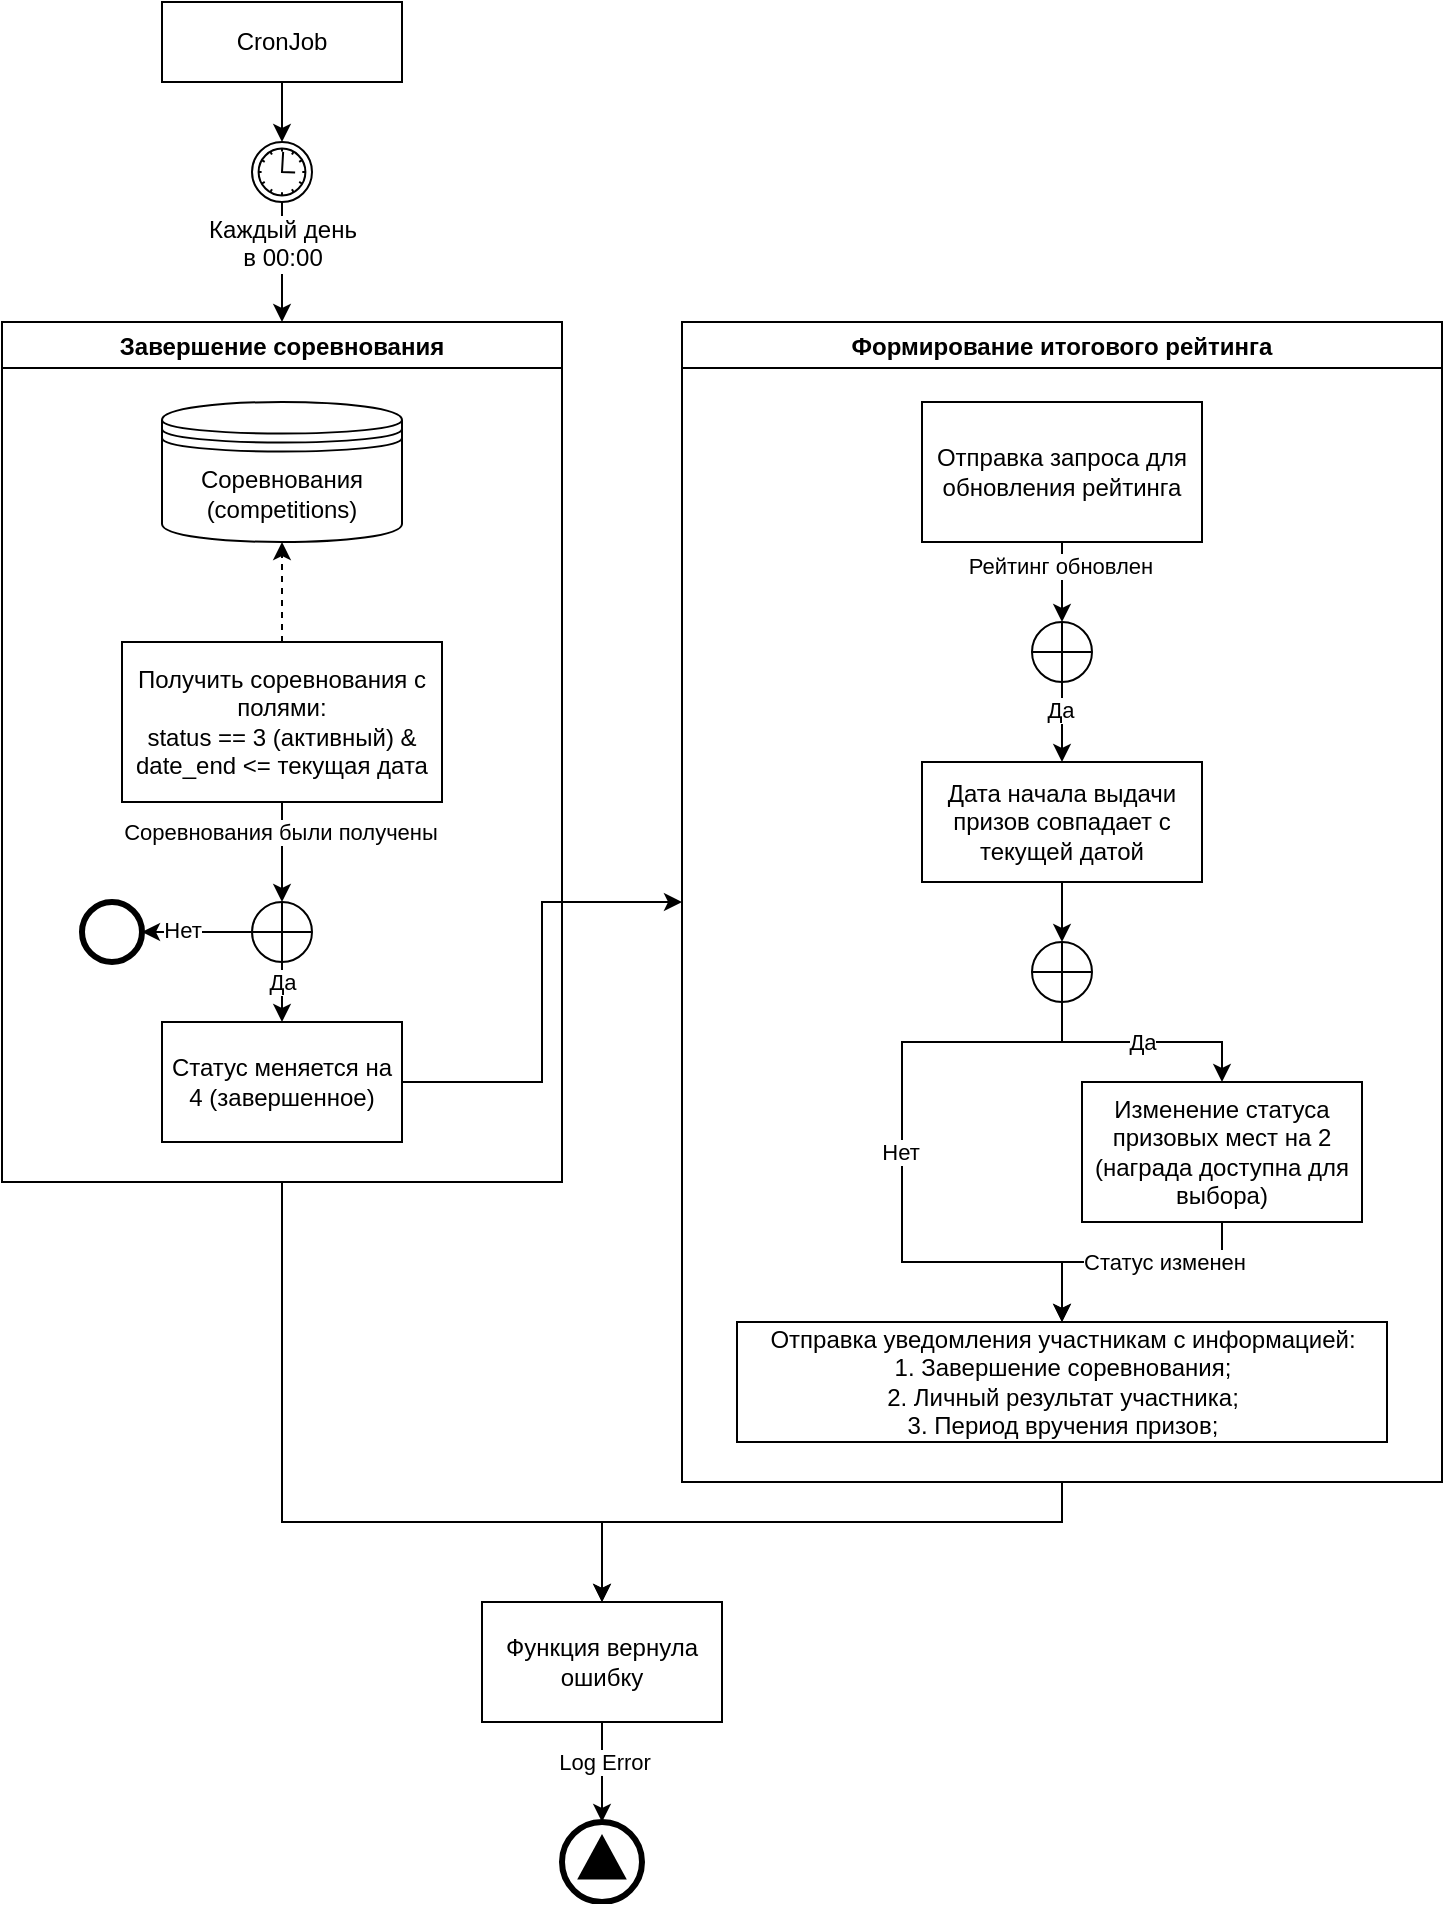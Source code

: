 <mxfile version="22.1.0" type="github" pages="2">
  <diagram name="Автоматическое" id="rTFLxHa7-H2356Gj39lD">
    <mxGraphModel dx="1050" dy="566" grid="1" gridSize="10" guides="1" tooltips="1" connect="1" arrows="1" fold="1" page="1" pageScale="1" pageWidth="1200" pageHeight="1920" math="0" shadow="0">
      <root>
        <mxCell id="0" />
        <mxCell id="1" parent="0" />
        <mxCell id="I0BZ5MYgQuAOKjU0hvNu-1" value="CronJob" style="rounded=0;whiteSpace=wrap;html=1;" parent="1" vertex="1">
          <mxGeometry x="280" y="90" width="120" height="40" as="geometry" />
        </mxCell>
        <mxCell id="dvkRM8WYBEvsr9Kd_wte-4" style="edgeStyle=orthogonalEdgeStyle;rounded=0;orthogonalLoop=1;jettySize=auto;html=1;" parent="1" source="I0BZ5MYgQuAOKjU0hvNu-2" target="dvkRM8WYBEvsr9Kd_wte-2" edge="1">
          <mxGeometry relative="1" as="geometry">
            <Array as="points">
              <mxPoint x="340" y="850" />
              <mxPoint x="500" y="850" />
            </Array>
          </mxGeometry>
        </mxCell>
        <mxCell id="I0BZ5MYgQuAOKjU0hvNu-2" value="Завершение соревнования" style="swimlane;" parent="1" vertex="1">
          <mxGeometry x="200" y="250" width="280" height="430" as="geometry">
            <mxRectangle x="360" y="270" width="110" height="30" as="alternateBounds" />
          </mxGeometry>
        </mxCell>
        <mxCell id="I0BZ5MYgQuAOKjU0hvNu-3" style="edgeStyle=orthogonalEdgeStyle;rounded=0;orthogonalLoop=1;jettySize=auto;html=1;" parent="I0BZ5MYgQuAOKjU0hvNu-2" source="I0BZ5MYgQuAOKjU0hvNu-5" target="I0BZ5MYgQuAOKjU0hvNu-10" edge="1">
          <mxGeometry relative="1" as="geometry" />
        </mxCell>
        <mxCell id="QhLi3HzAALCAmnJ3b3xE-19" value="Соревнования были получены" style="edgeLabel;html=1;align=center;verticalAlign=middle;resizable=0;points=[];" parent="I0BZ5MYgQuAOKjU0hvNu-3" vertex="1" connectable="0">
          <mxGeometry x="-0.412" y="-1" relative="1" as="geometry">
            <mxPoint as="offset" />
          </mxGeometry>
        </mxCell>
        <mxCell id="I0BZ5MYgQuAOKjU0hvNu-4" style="edgeStyle=orthogonalEdgeStyle;rounded=0;orthogonalLoop=1;jettySize=auto;html=1;dashed=1;" parent="I0BZ5MYgQuAOKjU0hvNu-2" source="I0BZ5MYgQuAOKjU0hvNu-5" target="I0BZ5MYgQuAOKjU0hvNu-13" edge="1">
          <mxGeometry relative="1" as="geometry" />
        </mxCell>
        <mxCell id="I0BZ5MYgQuAOKjU0hvNu-5" value="Получить соревнования с полями:&lt;br&gt;status == 3 (активный) &amp;amp;&lt;br&gt;date_end &amp;lt;= текущая дата" style="rounded=0;whiteSpace=wrap;html=1;" parent="I0BZ5MYgQuAOKjU0hvNu-2" vertex="1">
          <mxGeometry x="60" y="160" width="160" height="80" as="geometry" />
        </mxCell>
        <mxCell id="I0BZ5MYgQuAOKjU0hvNu-6" style="edgeStyle=orthogonalEdgeStyle;rounded=0;orthogonalLoop=1;jettySize=auto;html=1;" parent="I0BZ5MYgQuAOKjU0hvNu-2" source="I0BZ5MYgQuAOKjU0hvNu-10" target="I0BZ5MYgQuAOKjU0hvNu-11" edge="1">
          <mxGeometry relative="1" as="geometry" />
        </mxCell>
        <mxCell id="I0BZ5MYgQuAOKjU0hvNu-7" value="Да" style="edgeLabel;html=1;align=center;verticalAlign=middle;resizable=0;points=[];" parent="I0BZ5MYgQuAOKjU0hvNu-6" vertex="1" connectable="0">
          <mxGeometry x="0.2" relative="1" as="geometry">
            <mxPoint as="offset" />
          </mxGeometry>
        </mxCell>
        <mxCell id="I0BZ5MYgQuAOKjU0hvNu-8" style="edgeStyle=orthogonalEdgeStyle;rounded=0;orthogonalLoop=1;jettySize=auto;html=1;" parent="I0BZ5MYgQuAOKjU0hvNu-2" source="I0BZ5MYgQuAOKjU0hvNu-10" target="O16tPhWupmVdZhDdlcyp-1" edge="1">
          <mxGeometry relative="1" as="geometry">
            <mxPoint x="70" y="310" as="targetPoint" />
          </mxGeometry>
        </mxCell>
        <mxCell id="I0BZ5MYgQuAOKjU0hvNu-9" value="Нет" style="edgeLabel;html=1;align=center;verticalAlign=middle;resizable=0;points=[];" parent="I0BZ5MYgQuAOKjU0hvNu-8" vertex="1" connectable="0">
          <mxGeometry x="0.295" y="-1" relative="1" as="geometry">
            <mxPoint as="offset" />
          </mxGeometry>
        </mxCell>
        <mxCell id="I0BZ5MYgQuAOKjU0hvNu-10" value="" style="shape=orEllipse;perimeter=ellipsePerimeter;whiteSpace=wrap;html=1;backgroundOutline=1;" parent="I0BZ5MYgQuAOKjU0hvNu-2" vertex="1">
          <mxGeometry x="125" y="290" width="30" height="30" as="geometry" />
        </mxCell>
        <mxCell id="I0BZ5MYgQuAOKjU0hvNu-11" value="Статус меняется на 4 (завершенное)" style="whiteSpace=wrap;html=1;" parent="I0BZ5MYgQuAOKjU0hvNu-2" vertex="1">
          <mxGeometry x="80" y="350" width="120" height="60" as="geometry" />
        </mxCell>
        <mxCell id="I0BZ5MYgQuAOKjU0hvNu-13" value="Соревнования&lt;br&gt;(competitions)" style="shape=datastore;whiteSpace=wrap;html=1;" parent="I0BZ5MYgQuAOKjU0hvNu-2" vertex="1">
          <mxGeometry x="80" y="40" width="120" height="70" as="geometry" />
        </mxCell>
        <mxCell id="O16tPhWupmVdZhDdlcyp-1" value="" style="points=[[0.145,0.145,0],[0.5,0,0],[0.855,0.145,0],[1,0.5,0],[0.855,0.855,0],[0.5,1,0],[0.145,0.855,0],[0,0.5,0]];shape=mxgraph.bpmn.event;html=1;verticalLabelPosition=bottom;labelBackgroundColor=#ffffff;verticalAlign=top;align=center;perimeter=ellipsePerimeter;outlineConnect=0;aspect=fixed;outline=end;symbol=terminate2;" parent="I0BZ5MYgQuAOKjU0hvNu-2" vertex="1">
          <mxGeometry x="40" y="290" width="30" height="30" as="geometry" />
        </mxCell>
        <mxCell id="I0BZ5MYgQuAOKjU0hvNu-14" style="edgeStyle=orthogonalEdgeStyle;rounded=0;orthogonalLoop=1;jettySize=auto;html=1;" parent="1" source="I0BZ5MYgQuAOKjU0hvNu-15" target="I0BZ5MYgQuAOKjU0hvNu-2" edge="1">
          <mxGeometry relative="1" as="geometry" />
        </mxCell>
        <mxCell id="I0BZ5MYgQuAOKjU0hvNu-15" value="Каждый день&lt;br&gt;в 00:00" style="points=[[0.145,0.145,0],[0.5,0,0],[0.855,0.145,0],[1,0.5,0],[0.855,0.855,0],[0.5,1,0],[0.145,0.855,0],[0,0.5,0]];shape=mxgraph.bpmn.event;html=1;verticalLabelPosition=bottom;labelBackgroundColor=#ffffff;verticalAlign=top;align=center;perimeter=ellipsePerimeter;outlineConnect=0;aspect=fixed;outline=standard;symbol=timer;" parent="1" vertex="1">
          <mxGeometry x="325" y="160" width="30" height="30" as="geometry" />
        </mxCell>
        <mxCell id="I0BZ5MYgQuAOKjU0hvNu-16" style="edgeStyle=orthogonalEdgeStyle;rounded=0;orthogonalLoop=1;jettySize=auto;html=1;" parent="1" source="I0BZ5MYgQuAOKjU0hvNu-1" target="I0BZ5MYgQuAOKjU0hvNu-15" edge="1">
          <mxGeometry relative="1" as="geometry" />
        </mxCell>
        <mxCell id="I0BZ5MYgQuAOKjU0hvNu-17" value="" style="points=[[0.145,0.145,0],[0.5,0,0],[0.855,0.145,0],[1,0.5,0],[0.855,0.855,0],[0.5,1,0],[0.145,0.855,0],[0,0.5,0]];shape=mxgraph.bpmn.event;html=1;verticalLabelPosition=bottom;labelBackgroundColor=#ffffff;verticalAlign=top;align=center;perimeter=ellipsePerimeter;outlineConnect=0;aspect=fixed;outline=end;symbol=signal;" parent="1" vertex="1">
          <mxGeometry x="480" y="1000" width="40" height="40" as="geometry" />
        </mxCell>
        <mxCell id="I0BZ5MYgQuAOKjU0hvNu-18" style="edgeStyle=orthogonalEdgeStyle;rounded=0;orthogonalLoop=1;jettySize=auto;html=1;" parent="1" source="dvkRM8WYBEvsr9Kd_wte-2" target="I0BZ5MYgQuAOKjU0hvNu-17" edge="1">
          <mxGeometry relative="1" as="geometry" />
        </mxCell>
        <mxCell id="I0BZ5MYgQuAOKjU0hvNu-19" value="Log Error" style="edgeLabel;html=1;align=center;verticalAlign=middle;resizable=0;points=[];" parent="I0BZ5MYgQuAOKjU0hvNu-18" vertex="1" connectable="0">
          <mxGeometry x="-0.22" y="1" relative="1" as="geometry">
            <mxPoint as="offset" />
          </mxGeometry>
        </mxCell>
        <mxCell id="dvkRM8WYBEvsr9Kd_wte-2" value="Функция вернула ошибку" style="whiteSpace=wrap;html=1;" parent="1" vertex="1">
          <mxGeometry x="440" y="890" width="120" height="60" as="geometry" />
        </mxCell>
        <mxCell id="QhLi3HzAALCAmnJ3b3xE-30" style="edgeStyle=orthogonalEdgeStyle;rounded=0;orthogonalLoop=1;jettySize=auto;html=1;exitX=0.5;exitY=1;exitDx=0;exitDy=0;" parent="1" source="QhLi3HzAALCAmnJ3b3xE-1" target="dvkRM8WYBEvsr9Kd_wte-2" edge="1">
          <mxGeometry relative="1" as="geometry">
            <mxPoint x="560" y="830" as="sourcePoint" />
            <Array as="points">
              <mxPoint x="730" y="850" />
              <mxPoint x="500" y="850" />
            </Array>
          </mxGeometry>
        </mxCell>
        <mxCell id="QhLi3HzAALCAmnJ3b3xE-1" value="Формирование итогового рейтинга" style="swimlane;" parent="1" vertex="1">
          <mxGeometry x="540" y="250" width="380" height="580" as="geometry">
            <mxRectangle x="360" y="270" width="110" height="30" as="alternateBounds" />
          </mxGeometry>
        </mxCell>
        <mxCell id="fwHqIuChw7rlNkTyygt--2" style="edgeStyle=orthogonalEdgeStyle;rounded=0;orthogonalLoop=1;jettySize=auto;html=1;" parent="QhLi3HzAALCAmnJ3b3xE-1" source="QhLi3HzAALCAmnJ3b3xE-15" target="fwHqIuChw7rlNkTyygt--3" edge="1">
          <mxGeometry relative="1" as="geometry" />
        </mxCell>
        <mxCell id="fwHqIuChw7rlNkTyygt--6" value="Рейтинг обновлен" style="edgeLabel;html=1;align=center;verticalAlign=middle;resizable=0;points=[];" parent="fwHqIuChw7rlNkTyygt--2" vertex="1" connectable="0">
          <mxGeometry x="-0.43" y="-1" relative="1" as="geometry">
            <mxPoint as="offset" />
          </mxGeometry>
        </mxCell>
        <mxCell id="QhLi3HzAALCAmnJ3b3xE-15" value="Отправка запроса для обновления рейтинга" style="whiteSpace=wrap;html=1;rounded=0;" parent="QhLi3HzAALCAmnJ3b3xE-1" vertex="1">
          <mxGeometry x="120" y="40" width="140" height="70" as="geometry" />
        </mxCell>
        <mxCell id="QhLi3HzAALCAmnJ3b3xE-21" style="edgeStyle=orthogonalEdgeStyle;rounded=0;orthogonalLoop=1;jettySize=auto;html=1;" parent="QhLi3HzAALCAmnJ3b3xE-1" source="fwHqIuChw7rlNkTyygt--1" target="fwHqIuChw7rlNkTyygt--14" edge="1">
          <mxGeometry relative="1" as="geometry">
            <mxPoint x="140.0" y="170" as="sourcePoint" />
            <mxPoint x="270" y="480" as="targetPoint" />
            <Array as="points">
              <mxPoint x="270" y="470" />
              <mxPoint x="190" y="470" />
            </Array>
          </mxGeometry>
        </mxCell>
        <mxCell id="QhLi3HzAALCAmnJ3b3xE-22" value="Статус изменен" style="edgeLabel;html=1;align=center;verticalAlign=middle;resizable=0;points=[];" parent="QhLi3HzAALCAmnJ3b3xE-21" vertex="1" connectable="0">
          <mxGeometry x="-0.248" relative="1" as="geometry">
            <mxPoint as="offset" />
          </mxGeometry>
        </mxCell>
        <mxCell id="fwHqIuChw7rlNkTyygt--1" value="Изменение статуса призовых мест на 2 (награда доступна для выбора)" style="whiteSpace=wrap;html=1;rounded=0;" parent="QhLi3HzAALCAmnJ3b3xE-1" vertex="1">
          <mxGeometry x="200" y="380" width="140" height="70" as="geometry" />
        </mxCell>
        <mxCell id="fwHqIuChw7rlNkTyygt--4" style="edgeStyle=orthogonalEdgeStyle;rounded=0;orthogonalLoop=1;jettySize=auto;html=1;" parent="QhLi3HzAALCAmnJ3b3xE-1" source="fwHqIuChw7rlNkTyygt--3" target="fwHqIuChw7rlNkTyygt--7" edge="1">
          <mxGeometry relative="1" as="geometry" />
        </mxCell>
        <mxCell id="fwHqIuChw7rlNkTyygt--5" value="Да" style="edgeLabel;html=1;align=center;verticalAlign=middle;resizable=0;points=[];" parent="fwHqIuChw7rlNkTyygt--4" vertex="1" connectable="0">
          <mxGeometry x="-0.293" y="-1" relative="1" as="geometry">
            <mxPoint as="offset" />
          </mxGeometry>
        </mxCell>
        <mxCell id="fwHqIuChw7rlNkTyygt--3" value="" style="shape=orEllipse;perimeter=ellipsePerimeter;whiteSpace=wrap;html=1;backgroundOutline=1;" parent="QhLi3HzAALCAmnJ3b3xE-1" vertex="1">
          <mxGeometry x="175" y="150" width="30" height="30" as="geometry" />
        </mxCell>
        <mxCell id="fwHqIuChw7rlNkTyygt--7" value="Дата начала выдачи призов совпадает с текущей датой" style="whiteSpace=wrap;html=1;rounded=0;" parent="QhLi3HzAALCAmnJ3b3xE-1" vertex="1">
          <mxGeometry x="120" y="220" width="140" height="60" as="geometry" />
        </mxCell>
        <mxCell id="fwHqIuChw7rlNkTyygt--11" value="Да" style="edgeStyle=orthogonalEdgeStyle;rounded=0;orthogonalLoop=1;jettySize=auto;html=1;" parent="QhLi3HzAALCAmnJ3b3xE-1" source="fwHqIuChw7rlNkTyygt--8" target="fwHqIuChw7rlNkTyygt--1" edge="1">
          <mxGeometry relative="1" as="geometry" />
        </mxCell>
        <mxCell id="fwHqIuChw7rlNkTyygt--13" style="edgeStyle=orthogonalEdgeStyle;rounded=0;orthogonalLoop=1;jettySize=auto;html=1;entryX=0.5;entryY=0;entryDx=0;entryDy=0;" parent="QhLi3HzAALCAmnJ3b3xE-1" source="fwHqIuChw7rlNkTyygt--8" target="fwHqIuChw7rlNkTyygt--14" edge="1">
          <mxGeometry relative="1" as="geometry">
            <mxPoint x="104.966" y="385" as="targetPoint" />
            <Array as="points">
              <mxPoint x="190" y="360" />
              <mxPoint x="110" y="360" />
              <mxPoint x="110" y="470" />
              <mxPoint x="190" y="470" />
            </Array>
          </mxGeometry>
        </mxCell>
        <mxCell id="fwHqIuChw7rlNkTyygt--15" value="Нет" style="edgeLabel;html=1;align=center;verticalAlign=middle;resizable=0;points=[];" parent="fwHqIuChw7rlNkTyygt--13" vertex="1" connectable="0">
          <mxGeometry x="0.068" y="-1" relative="1" as="geometry">
            <mxPoint y="-16" as="offset" />
          </mxGeometry>
        </mxCell>
        <mxCell id="fwHqIuChw7rlNkTyygt--8" value="" style="shape=orEllipse;perimeter=ellipsePerimeter;whiteSpace=wrap;html=1;backgroundOutline=1;" parent="QhLi3HzAALCAmnJ3b3xE-1" vertex="1">
          <mxGeometry x="175" y="310" width="30" height="30" as="geometry" />
        </mxCell>
        <mxCell id="fwHqIuChw7rlNkTyygt--9" value="" style="edgeStyle=orthogonalEdgeStyle;rounded=0;orthogonalLoop=1;jettySize=auto;html=1;" parent="QhLi3HzAALCAmnJ3b3xE-1" source="fwHqIuChw7rlNkTyygt--7" target="fwHqIuChw7rlNkTyygt--8" edge="1">
          <mxGeometry relative="1" as="geometry" />
        </mxCell>
        <mxCell id="fwHqIuChw7rlNkTyygt--14" value="Отправка уведомления участникам с информацией:&lt;br&gt;1. Завершение соревнования;&lt;br&gt;2. Личный результат участника;&lt;br&gt;3. Период вручения призов;" style="whiteSpace=wrap;html=1;rounded=0;" parent="QhLi3HzAALCAmnJ3b3xE-1" vertex="1">
          <mxGeometry x="27.5" y="500" width="325" height="60" as="geometry" />
        </mxCell>
        <mxCell id="QhLi3HzAALCAmnJ3b3xE-13" style="edgeStyle=orthogonalEdgeStyle;rounded=0;orthogonalLoop=1;jettySize=auto;html=1;entryX=0;entryY=0.5;entryDx=0;entryDy=0;" parent="1" source="I0BZ5MYgQuAOKjU0hvNu-11" target="QhLi3HzAALCAmnJ3b3xE-1" edge="1">
          <mxGeometry relative="1" as="geometry" />
        </mxCell>
      </root>
    </mxGraphModel>
  </diagram>
  <diagram id="p6b6aHNLYaZTxKrbFdZt" name="Ручное">
    <mxGraphModel dx="1050" dy="566" grid="1" gridSize="10" guides="1" tooltips="1" connect="1" arrows="1" fold="1" page="1" pageScale="1" pageWidth="1200" pageHeight="1920" math="0" shadow="0">
      <root>
        <mxCell id="0" />
        <mxCell id="1" parent="0" />
        <mxCell id="IiIvuh65WuVj5dgX0T1z-2" style="edgeStyle=orthogonalEdgeStyle;rounded=0;orthogonalLoop=1;jettySize=auto;html=1;" parent="1" source="FihNxHnc9iw4ReLGjEBE-13" target="IiIvuh65WuVj5dgX0T1z-4" edge="1">
          <mxGeometry relative="1" as="geometry">
            <mxPoint x="455.0" y="310" as="targetPoint" />
          </mxGeometry>
        </mxCell>
        <mxCell id="FihNxHnc9iw4ReLGjEBE-13" value="Админ" style="shape=umlActor;verticalLabelPosition=bottom;verticalAlign=top;html=1;outlineConnect=0;" parent="1" vertex="1">
          <mxGeometry x="545" y="200" width="30" height="60" as="geometry" />
        </mxCell>
        <mxCell id="FihNxHnc9iw4ReLGjEBE-14" style="edgeStyle=orthogonalEdgeStyle;rounded=0;orthogonalLoop=1;jettySize=auto;html=1;" parent="1" source="FihNxHnc9iw4ReLGjEBE-16" target="FihNxHnc9iw4ReLGjEBE-13" edge="1">
          <mxGeometry relative="1" as="geometry" />
        </mxCell>
        <mxCell id="FihNxHnc9iw4ReLGjEBE-15" value="Ошибка&lt;br&gt;автоматического&lt;br&gt;завершения" style="edgeLabel;html=1;align=center;verticalAlign=middle;resizable=0;points=[];" parent="FihNxHnc9iw4ReLGjEBE-14" vertex="1" connectable="0">
          <mxGeometry x="-0.626" y="1" relative="1" as="geometry">
            <mxPoint x="-1" y="23" as="offset" />
          </mxGeometry>
        </mxCell>
        <mxCell id="FihNxHnc9iw4ReLGjEBE-16" value="" style="points=[[0.145,0.145,0],[0.5,0,0],[0.855,0.145,0],[1,0.5,0],[0.855,0.855,0],[0.5,1,0],[0.145,0.855,0],[0,0.5,0]];shape=mxgraph.bpmn.event;html=1;verticalLabelPosition=bottom;labelBackgroundColor=#ffffff;verticalAlign=top;align=center;perimeter=ellipsePerimeter;outlineConnect=0;aspect=fixed;outline=standard;symbol=message;" parent="1" vertex="1">
          <mxGeometry x="545" y="80" width="30" height="30" as="geometry" />
        </mxCell>
        <mxCell id="IiIvuh65WuVj5dgX0T1z-8" style="edgeStyle=orthogonalEdgeStyle;rounded=0;orthogonalLoop=1;jettySize=auto;html=1;dashed=1;" parent="1" source="IiIvuh65WuVj5dgX0T1z-4" target="IiIvuh65WuVj5dgX0T1z-7" edge="1">
          <mxGeometry relative="1" as="geometry" />
        </mxCell>
        <mxCell id="IiIvuh65WuVj5dgX0T1z-4" value="Отправка запроса&lt;br&gt;/admin/competition/{competition_id}/status&lt;br&gt;&amp;nbsp;для изменения статуса на 4 (завершенное)" style="whiteSpace=wrap;html=1;" parent="1" vertex="1">
          <mxGeometry x="440" y="320" width="240" height="70" as="geometry" />
        </mxCell>
        <mxCell id="IiIvuh65WuVj5dgX0T1z-10" style="edgeStyle=orthogonalEdgeStyle;rounded=0;orthogonalLoop=1;jettySize=auto;html=1;dashed=1;" parent="1" source="IiIvuh65WuVj5dgX0T1z-7" target="IiIvuh65WuVj5dgX0T1z-9" edge="1">
          <mxGeometry relative="1" as="geometry" />
        </mxCell>
        <mxCell id="IiIvuh65WuVj5dgX0T1z-7" value="Соревнование, у которого изменяется статус, имеет поля:&lt;br&gt;status == 3 (активный) &amp;amp;&lt;br style=&quot;border-color: var(--border-color);&quot;&gt;date_end &amp;lt;= текущая дата" style="whiteSpace=wrap;html=1;" parent="1" vertex="1">
          <mxGeometry x="455" y="430" width="210" height="80" as="geometry" />
        </mxCell>
        <mxCell id="aC-EkeHUeq2L6AQIUfY5-2" style="edgeStyle=orthogonalEdgeStyle;rounded=0;orthogonalLoop=1;jettySize=auto;html=1;dashed=1;" parent="1" source="IiIvuh65WuVj5dgX0T1z-9" target="aC-EkeHUeq2L6AQIUfY5-1" edge="1">
          <mxGeometry relative="1" as="geometry" />
        </mxCell>
        <mxCell id="kVUncYxXABIEWj3nmLu4-2" value="Да" style="edgeLabel;html=1;align=center;verticalAlign=middle;resizable=0;points=[];" parent="aC-EkeHUeq2L6AQIUfY5-2" vertex="1" connectable="0">
          <mxGeometry x="-0.274" relative="1" as="geometry">
            <mxPoint as="offset" />
          </mxGeometry>
        </mxCell>
        <mxCell id="kVUncYxXABIEWj3nmLu4-4" style="edgeStyle=orthogonalEdgeStyle;rounded=0;orthogonalLoop=1;jettySize=auto;html=1;dashed=1;" parent="1" source="IiIvuh65WuVj5dgX0T1z-9" target="kVUncYxXABIEWj3nmLu4-3" edge="1">
          <mxGeometry relative="1" as="geometry" />
        </mxCell>
        <mxCell id="kVUncYxXABIEWj3nmLu4-5" value="Нет" style="edgeLabel;html=1;align=center;verticalAlign=middle;resizable=0;points=[];" parent="kVUncYxXABIEWj3nmLu4-4" vertex="1" connectable="0">
          <mxGeometry x="-0.199" y="1" relative="1" as="geometry">
            <mxPoint as="offset" />
          </mxGeometry>
        </mxCell>
        <mxCell id="IiIvuh65WuVj5dgX0T1z-9" value="" style="shape=orEllipse;perimeter=ellipsePerimeter;whiteSpace=wrap;html=1;backgroundOutline=1;" parent="1" vertex="1">
          <mxGeometry x="540" y="550" width="40" height="40" as="geometry" />
        </mxCell>
        <mxCell id="kVUncYxXABIEWj3nmLu4-8" style="edgeStyle=orthogonalEdgeStyle;rounded=0;orthogonalLoop=1;jettySize=auto;html=1;dashed=1;" parent="1" source="aC-EkeHUeq2L6AQIUfY5-1" target="Yq_ZlIFaTQaMJ9orBR0A-1" edge="1">
          <mxGeometry relative="1" as="geometry">
            <mxPoint x="560" y="730" as="targetPoint" />
          </mxGeometry>
        </mxCell>
        <mxCell id="aC-EkeHUeq2L6AQIUfY5-1" value="Изменяется статус на 4 (завершенное)" style="whiteSpace=wrap;html=1;" parent="1" vertex="1">
          <mxGeometry x="500" y="640" width="120" height="50" as="geometry" />
        </mxCell>
        <mxCell id="kVUncYxXABIEWj3nmLu4-3" value="Ошибка: &quot;Соревнование&lt;br&gt;нельзя завершить&quot;" style="points=[[0.145,0.145,0],[0.5,0,0],[0.855,0.145,0],[1,0.5,0],[0.855,0.855,0],[0.5,1,0],[0.145,0.855,0],[0,0.5,0]];shape=mxgraph.bpmn.event;html=1;verticalLabelPosition=bottom;labelBackgroundColor=#ffffff;verticalAlign=top;align=center;perimeter=ellipsePerimeter;outlineConnect=0;aspect=fixed;outline=end;symbol=terminate2;" parent="1" vertex="1">
          <mxGeometry x="430" y="550" width="40" height="40" as="geometry" />
        </mxCell>
        <mxCell id="Yq_ZlIFaTQaMJ9orBR0A-3" style="edgeStyle=orthogonalEdgeStyle;rounded=0;orthogonalLoop=1;jettySize=auto;html=1;dashed=1;" parent="1" source="Yq_ZlIFaTQaMJ9orBR0A-1" target="Yq_ZlIFaTQaMJ9orBR0A-2" edge="1">
          <mxGeometry relative="1" as="geometry" />
        </mxCell>
        <mxCell id="Yq_ZlIFaTQaMJ9orBR0A-1" value="Отправка запроса для обновления рейтинга" style="whiteSpace=wrap;html=1;rounded=0;" parent="1" vertex="1">
          <mxGeometry x="490" y="730" width="140" height="70" as="geometry" />
        </mxCell>
        <mxCell id="Yq_ZlIFaTQaMJ9orBR0A-6" style="edgeStyle=orthogonalEdgeStyle;rounded=0;orthogonalLoop=1;jettySize=auto;html=1;" parent="1" source="Yq_ZlIFaTQaMJ9orBR0A-2" target="Yq_ZlIFaTQaMJ9orBR0A-5" edge="1">
          <mxGeometry relative="1" as="geometry">
            <Array as="points">
              <mxPoint x="560" y="910" />
              <mxPoint x="560" y="910" />
            </Array>
          </mxGeometry>
        </mxCell>
        <mxCell id="Yq_ZlIFaTQaMJ9orBR0A-2" value="Отправка уведомления всем участникам, занявших призовое место" style="whiteSpace=wrap;html=1;rounded=0;" parent="1" vertex="1">
          <mxGeometry x="470" y="840" width="180" height="60" as="geometry" />
        </mxCell>
        <mxCell id="Yq_ZlIFaTQaMJ9orBR0A-5" value="" style="points=[[0.145,0.145,0],[0.5,0,0],[0.855,0.145,0],[1,0.5,0],[0.855,0.855,0],[0.5,1,0],[0.145,0.855,0],[0,0.5,0]];shape=mxgraph.bpmn.event;html=1;verticalLabelPosition=bottom;labelBackgroundColor=#ffffff;verticalAlign=top;align=center;perimeter=ellipsePerimeter;outlineConnect=0;aspect=fixed;outline=end;symbol=terminate2;" parent="1" vertex="1">
          <mxGeometry x="540" y="940" width="40" height="40" as="geometry" />
        </mxCell>
      </root>
    </mxGraphModel>
  </diagram>
</mxfile>
